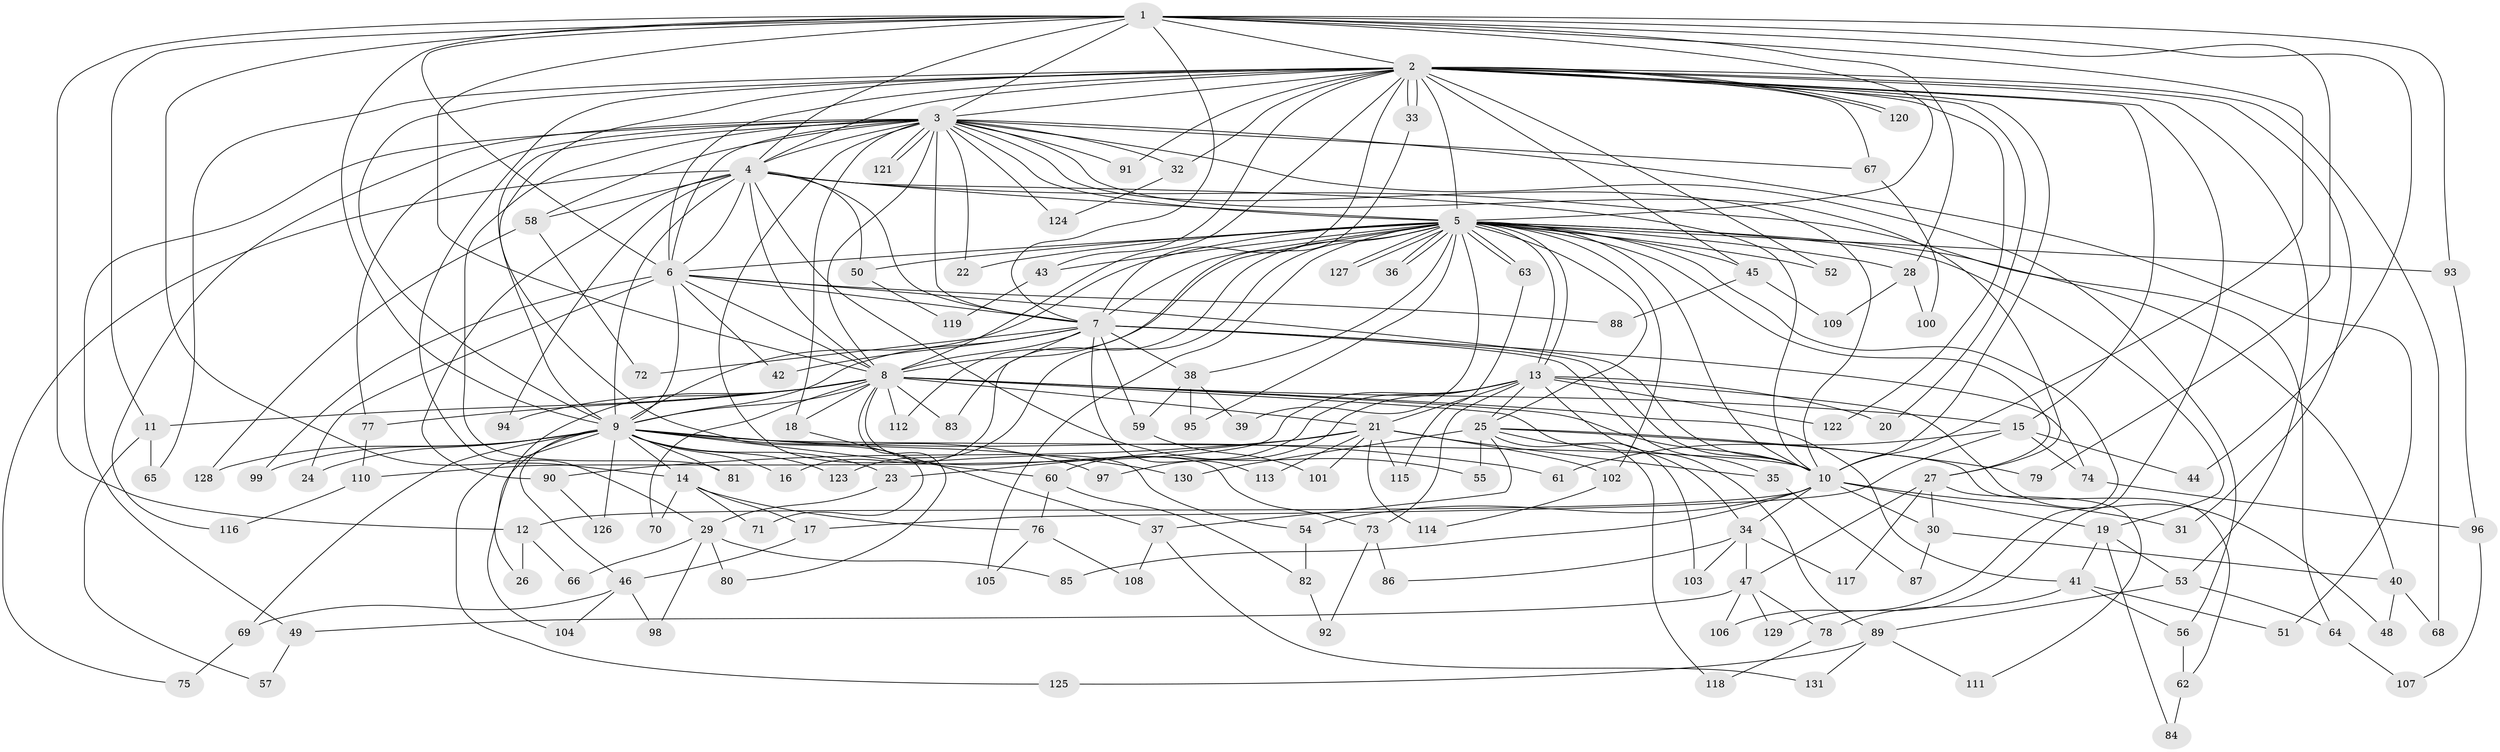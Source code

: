 // Generated by graph-tools (version 1.1) at 2025/13/03/09/25 04:13:56]
// undirected, 131 vertices, 287 edges
graph export_dot {
graph [start="1"]
  node [color=gray90,style=filled];
  1;
  2;
  3;
  4;
  5;
  6;
  7;
  8;
  9;
  10;
  11;
  12;
  13;
  14;
  15;
  16;
  17;
  18;
  19;
  20;
  21;
  22;
  23;
  24;
  25;
  26;
  27;
  28;
  29;
  30;
  31;
  32;
  33;
  34;
  35;
  36;
  37;
  38;
  39;
  40;
  41;
  42;
  43;
  44;
  45;
  46;
  47;
  48;
  49;
  50;
  51;
  52;
  53;
  54;
  55;
  56;
  57;
  58;
  59;
  60;
  61;
  62;
  63;
  64;
  65;
  66;
  67;
  68;
  69;
  70;
  71;
  72;
  73;
  74;
  75;
  76;
  77;
  78;
  79;
  80;
  81;
  82;
  83;
  84;
  85;
  86;
  87;
  88;
  89;
  90;
  91;
  92;
  93;
  94;
  95;
  96;
  97;
  98;
  99;
  100;
  101;
  102;
  103;
  104;
  105;
  106;
  107;
  108;
  109;
  110;
  111;
  112;
  113;
  114;
  115;
  116;
  117;
  118;
  119;
  120;
  121;
  122;
  123;
  124;
  125;
  126;
  127;
  128;
  129;
  130;
  131;
  1 -- 2;
  1 -- 3;
  1 -- 4;
  1 -- 5;
  1 -- 6;
  1 -- 7;
  1 -- 8;
  1 -- 9;
  1 -- 10;
  1 -- 11;
  1 -- 12;
  1 -- 14;
  1 -- 28;
  1 -- 44;
  1 -- 79;
  1 -- 93;
  2 -- 3;
  2 -- 4;
  2 -- 5;
  2 -- 6;
  2 -- 7;
  2 -- 8;
  2 -- 9;
  2 -- 10;
  2 -- 15;
  2 -- 20;
  2 -- 29;
  2 -- 31;
  2 -- 32;
  2 -- 33;
  2 -- 33;
  2 -- 43;
  2 -- 45;
  2 -- 52;
  2 -- 53;
  2 -- 65;
  2 -- 67;
  2 -- 68;
  2 -- 71;
  2 -- 91;
  2 -- 120;
  2 -- 120;
  2 -- 122;
  2 -- 129;
  3 -- 4;
  3 -- 5;
  3 -- 6;
  3 -- 7;
  3 -- 8;
  3 -- 9;
  3 -- 10;
  3 -- 18;
  3 -- 22;
  3 -- 27;
  3 -- 32;
  3 -- 49;
  3 -- 51;
  3 -- 54;
  3 -- 56;
  3 -- 58;
  3 -- 67;
  3 -- 77;
  3 -- 81;
  3 -- 91;
  3 -- 116;
  3 -- 121;
  3 -- 121;
  3 -- 124;
  4 -- 5;
  4 -- 6;
  4 -- 7;
  4 -- 8;
  4 -- 9;
  4 -- 10;
  4 -- 50;
  4 -- 55;
  4 -- 58;
  4 -- 64;
  4 -- 75;
  4 -- 90;
  4 -- 94;
  5 -- 6;
  5 -- 7;
  5 -- 8;
  5 -- 9;
  5 -- 10;
  5 -- 13;
  5 -- 13;
  5 -- 19;
  5 -- 22;
  5 -- 25;
  5 -- 27;
  5 -- 28;
  5 -- 36;
  5 -- 36;
  5 -- 38;
  5 -- 39;
  5 -- 40;
  5 -- 43;
  5 -- 45;
  5 -- 50;
  5 -- 52;
  5 -- 63;
  5 -- 63;
  5 -- 83;
  5 -- 93;
  5 -- 95;
  5 -- 102;
  5 -- 105;
  5 -- 106;
  5 -- 123;
  5 -- 127;
  5 -- 127;
  6 -- 7;
  6 -- 8;
  6 -- 9;
  6 -- 10;
  6 -- 24;
  6 -- 42;
  6 -- 88;
  6 -- 99;
  7 -- 8;
  7 -- 9;
  7 -- 10;
  7 -- 16;
  7 -- 35;
  7 -- 38;
  7 -- 42;
  7 -- 59;
  7 -- 72;
  7 -- 74;
  7 -- 113;
  8 -- 9;
  8 -- 10;
  8 -- 11;
  8 -- 15;
  8 -- 18;
  8 -- 21;
  8 -- 26;
  8 -- 34;
  8 -- 41;
  8 -- 70;
  8 -- 73;
  8 -- 77;
  8 -- 80;
  8 -- 83;
  8 -- 94;
  8 -- 112;
  9 -- 10;
  9 -- 14;
  9 -- 16;
  9 -- 23;
  9 -- 24;
  9 -- 46;
  9 -- 60;
  9 -- 61;
  9 -- 69;
  9 -- 81;
  9 -- 97;
  9 -- 99;
  9 -- 104;
  9 -- 123;
  9 -- 125;
  9 -- 126;
  9 -- 128;
  9 -- 130;
  10 -- 12;
  10 -- 19;
  10 -- 30;
  10 -- 31;
  10 -- 34;
  10 -- 54;
  10 -- 85;
  11 -- 57;
  11 -- 65;
  12 -- 26;
  12 -- 66;
  13 -- 20;
  13 -- 21;
  13 -- 25;
  13 -- 48;
  13 -- 60;
  13 -- 73;
  13 -- 89;
  13 -- 97;
  13 -- 110;
  13 -- 122;
  14 -- 17;
  14 -- 70;
  14 -- 71;
  14 -- 76;
  15 -- 17;
  15 -- 44;
  15 -- 61;
  15 -- 74;
  17 -- 46;
  18 -- 37;
  19 -- 41;
  19 -- 53;
  19 -- 84;
  21 -- 23;
  21 -- 35;
  21 -- 90;
  21 -- 101;
  21 -- 102;
  21 -- 113;
  21 -- 114;
  21 -- 115;
  23 -- 29;
  25 -- 37;
  25 -- 55;
  25 -- 62;
  25 -- 79;
  25 -- 103;
  25 -- 118;
  25 -- 130;
  27 -- 30;
  27 -- 47;
  27 -- 111;
  27 -- 117;
  28 -- 100;
  28 -- 109;
  29 -- 66;
  29 -- 80;
  29 -- 85;
  29 -- 98;
  30 -- 40;
  30 -- 87;
  32 -- 124;
  33 -- 112;
  34 -- 47;
  34 -- 86;
  34 -- 103;
  34 -- 117;
  35 -- 87;
  37 -- 108;
  37 -- 131;
  38 -- 39;
  38 -- 59;
  38 -- 95;
  40 -- 48;
  40 -- 68;
  41 -- 51;
  41 -- 56;
  41 -- 78;
  43 -- 119;
  45 -- 88;
  45 -- 109;
  46 -- 69;
  46 -- 98;
  46 -- 104;
  47 -- 49;
  47 -- 78;
  47 -- 106;
  47 -- 129;
  49 -- 57;
  50 -- 119;
  53 -- 64;
  53 -- 89;
  54 -- 82;
  56 -- 62;
  58 -- 72;
  58 -- 128;
  59 -- 101;
  60 -- 76;
  60 -- 82;
  62 -- 84;
  63 -- 115;
  64 -- 107;
  67 -- 100;
  69 -- 75;
  73 -- 86;
  73 -- 92;
  74 -- 96;
  76 -- 105;
  76 -- 108;
  77 -- 110;
  78 -- 118;
  82 -- 92;
  89 -- 111;
  89 -- 125;
  89 -- 131;
  90 -- 126;
  93 -- 96;
  96 -- 107;
  102 -- 114;
  110 -- 116;
}
